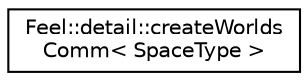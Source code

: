 digraph "Graphical Class Hierarchy"
{
 // LATEX_PDF_SIZE
  edge [fontname="Helvetica",fontsize="10",labelfontname="Helvetica",labelfontsize="10"];
  node [fontname="Helvetica",fontsize="10",shape=record];
  rankdir="LR";
  Node0 [label="Feel::detail::createWorlds\lComm\< SpaceType \>",height=0.2,width=0.4,color="black", fillcolor="white", style="filled",URL="$structFeel_1_1detail_1_1createWorldsComm.html",tooltip=" "];
}
